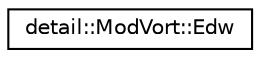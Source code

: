 digraph "Graphical Class Hierarchy"
{
 // LATEX_PDF_SIZE
  edge [fontname="Helvetica",fontsize="10",labelfontname="Helvetica",labelfontsize="10"];
  node [fontname="Helvetica",fontsize="10",shape=record];
  rankdir="LR";
  Node0 [label="detail::ModVort::Edw",height=0.2,width=0.4,color="black", fillcolor="white", style="filled",URL="$structdetail_1_1ModVort_1_1Edw.html",tooltip="Edward."];
}
